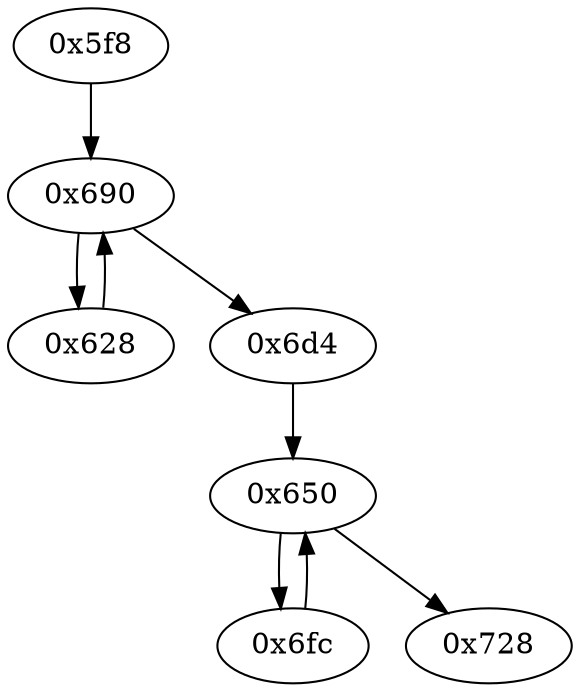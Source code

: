 strict digraph "" {
	graph ["edge"="{}",
		file="/Users/mark/Documents/deobfus-2019-ccs/ALL-CFG/small-programs/16b-1-1-0-0-dc-2-1-1/1528_recovered.dot",
		"graph"="{u'file': u'/Users/mark/Documents/deobfus-2019-ccs/ALL-CFG/small-programs/16b-1-1-0-0-dc-2-1-1/1528_recovered.dot'}",
		"node"="{u'opcode': u''}"
	];
	"0x728"	 [opcode="[u'ldr', u'ldr', u'add', u'bl', u'mov', u'sub', u'pop']"];
	"0x6fc"	 [opcode="[u'ldrb', u'ldr', u'rsb', u'sub', u'ldr', u'add', u'ldr', u'b']"];
	"0x650"	 [opcode="[u'str', u'str', u'ldr', u'ldrb', u'strb', u'ldr', u'ldr', u'ldrb', u'cmp', u'mov']"];
	"0x6fc" -> "0x650";
	"0x650" -> "0x728";
	"0x650" -> "0x6fc";
	"0x690"	 [opcode="[u'str', u'str', u'ldr', u'ldr', u'ldrb', u'ldr', u'ldr', u'ldr', u'cmp', u'mov', u'b']"];
	"0x628"	 [opcode="[u'ldr', u'ldr', u'add', u'ldr', u'ldr', u'sub', u'add', u'add']"];
	"0x690" -> "0x628";
	"0x6d4"	 [opcode="[u'ldr', u'ldr', u'ldr', u'b']"];
	"0x690" -> "0x6d4";
	"0x628" -> "0x690";
	"0x6d4" -> "0x650";
	"0x5f8"	 [opcode="[u'push', u'add', u'sub', u'add', u'mov', u'mov', u'str', u'ldr', u'ldr', u'str', u'ldr', u'b']"];
	"0x5f8" -> "0x690";
}
